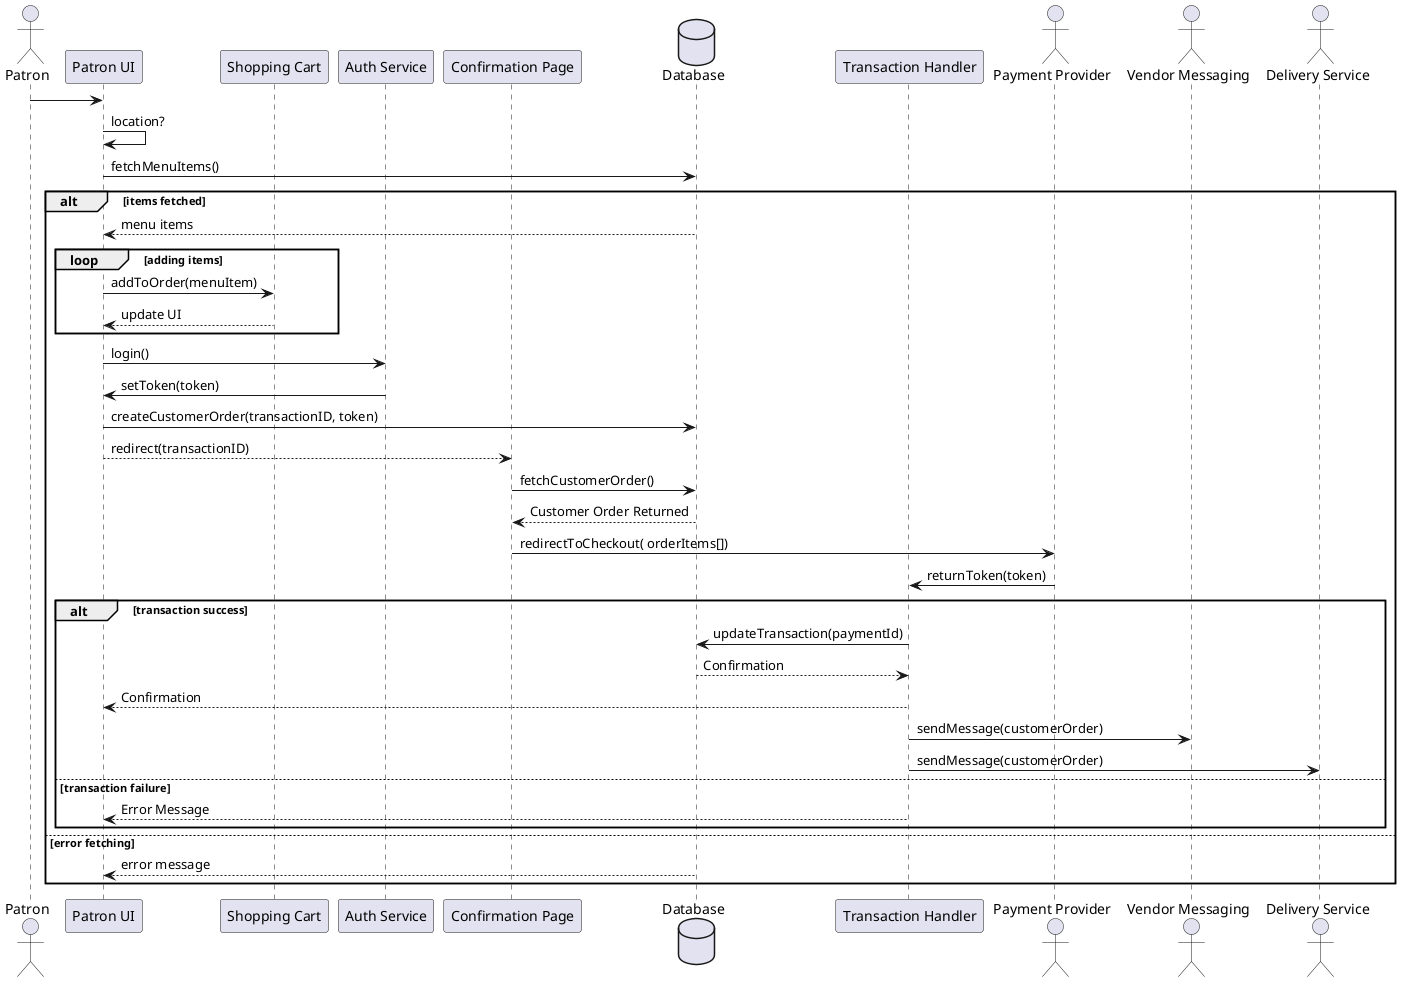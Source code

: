 @startuml
actor Patron
participant "Patron UI"
participant "Shopping Cart"
participant "Auth Service"
participant "Confirmation Page"
database Database
participant "Transaction Handler"
actor "Payment Provider"
actor "Vendor Messaging"
actor "Delivery Service"

Patron -> "Patron UI"
"Patron UI" -> "Patron UI": location?
"Patron UI" -> Database: fetchMenuItems()
alt items fetched
Database --> "Patron UI": menu items
loop adding items
"Patron UI" -> "Shopping Cart": addToOrder(menuItem)
"Shopping Cart" --> "Patron UI": update UI
end
"Patron UI" -> "Auth Service": login()
"Auth Service" -> "Patron UI": setToken(token)
"Patron UI" -> Database: createCustomerOrder(transactionID, token)
"Patron UI" --> "Confirmation Page": redirect(transactionID)
"Confirmation Page" -> Database: fetchCustomerOrder()
Database --> "Confirmation Page": Customer Order Returned
"Confirmation Page" -> "Payment Provider": redirectToCheckout( orderItems[])
"Payment Provider" -> "Transaction Handler": returnToken(token)
alt transaction success
"Transaction Handler" -> Database: updateTransaction(paymentId)
Database --> "Transaction Handler": Confirmation
"Transaction Handler" --> "Patron UI": Confirmation
"Transaction Handler" -> "Vendor Messaging": sendMessage(customerOrder)
"Transaction Handler" -> "Delivery Service": sendMessage(customerOrder)
else transaction failure
"Transaction Handler" --> "Patron UI": Error Message
end

else error fetching
Database --> "Patron UI": error message
end

@enduml